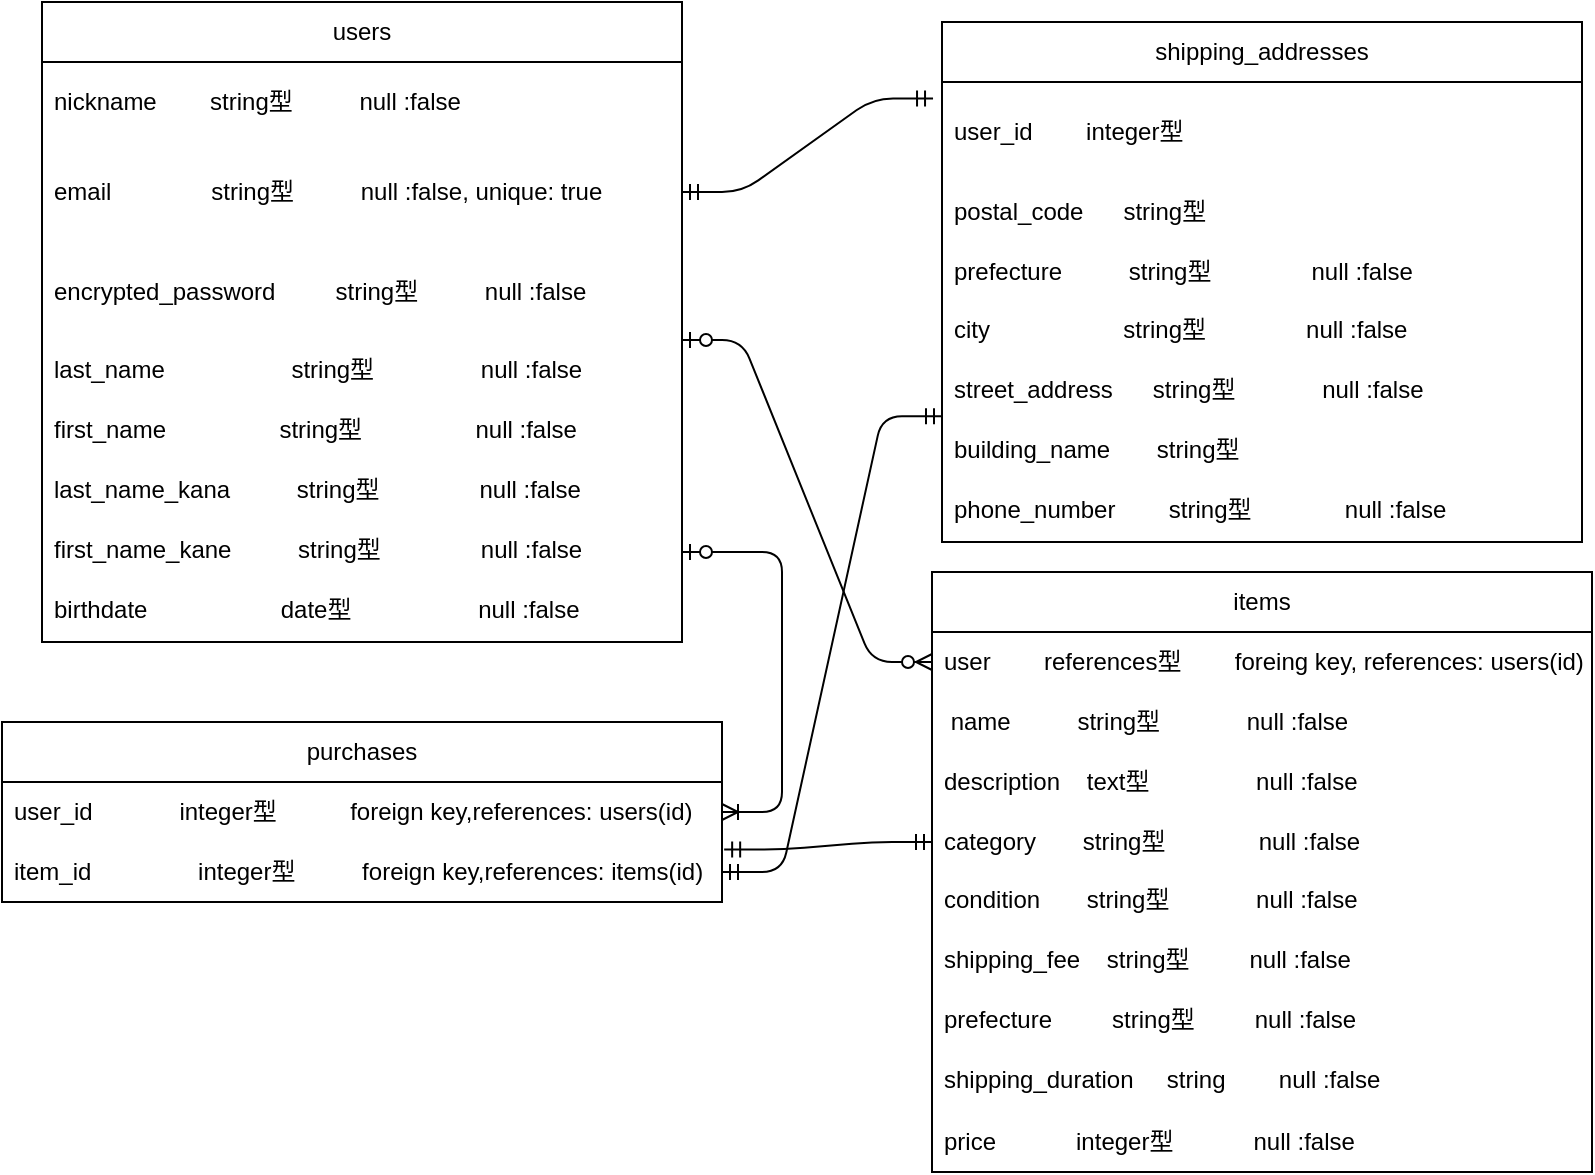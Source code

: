 <mxfile>
    <diagram id="t1-2r7Gye0JG3OHG7v47" name="ページ1">
        <mxGraphModel dx="716" dy="479" grid="1" gridSize="10" guides="1" tooltips="1" connect="1" arrows="1" fold="1" page="1" pageScale="1" pageWidth="827" pageHeight="1169" math="0" shadow="0">
            <root>
                <mxCell id="0"/>
                <mxCell id="1" parent="0"/>
                <mxCell id="iIUPyyHmebFowWRWXByO-1" value="users" style="swimlane;fontStyle=0;childLayout=stackLayout;horizontal=1;startSize=30;horizontalStack=0;resizeParent=1;resizeParentMax=0;resizeLast=0;collapsible=1;marginBottom=0;whiteSpace=wrap;html=1;" parent="1" vertex="1">
                    <mxGeometry x="40" y="90" width="320" height="320" as="geometry"/>
                </mxCell>
                <mxCell id="iIUPyyHmebFowWRWXByO-3" value="nickname&amp;nbsp; &amp;nbsp; &amp;nbsp; &amp;nbsp; string型&amp;nbsp; &amp;nbsp; &amp;nbsp; &amp;nbsp; &amp;nbsp; null :false" style="text;strokeColor=none;fillColor=none;align=left;verticalAlign=middle;spacingLeft=4;spacingRight=4;overflow=hidden;points=[[0,0.5],[1,0.5]];portConstraint=eastwest;rotatable=0;whiteSpace=wrap;html=1;" parent="iIUPyyHmebFowWRWXByO-1" vertex="1">
                    <mxGeometry y="30" width="320" height="40" as="geometry"/>
                </mxCell>
                <mxCell id="iIUPyyHmebFowWRWXByO-5" value="email&amp;nbsp; &amp;nbsp; &amp;nbsp; &amp;nbsp; &amp;nbsp; &amp;nbsp; &amp;nbsp; &amp;nbsp;string型&amp;nbsp; &amp;nbsp; &amp;nbsp; &amp;nbsp; &amp;nbsp; null :false, unique: true" style="text;strokeColor=none;fillColor=none;align=left;verticalAlign=middle;spacingLeft=4;spacingRight=4;overflow=hidden;points=[[0,0.5],[1,0.5]];portConstraint=eastwest;rotatable=0;whiteSpace=wrap;html=1;" parent="iIUPyyHmebFowWRWXByO-1" vertex="1">
                    <mxGeometry y="70" width="320" height="50" as="geometry"/>
                </mxCell>
                <mxCell id="iIUPyyHmebFowWRWXByO-6" value="encrypted_password&amp;nbsp; &amp;nbsp; &amp;nbsp; &amp;nbsp; &amp;nbsp;string型&amp;nbsp; &amp;nbsp; &amp;nbsp; &amp;nbsp; &amp;nbsp; null :false" style="text;strokeColor=none;fillColor=none;align=left;verticalAlign=middle;spacingLeft=4;spacingRight=4;overflow=hidden;points=[[0,0.5],[1,0.5]];portConstraint=eastwest;rotatable=0;whiteSpace=wrap;html=1;" parent="iIUPyyHmebFowWRWXByO-1" vertex="1">
                    <mxGeometry y="120" width="320" height="50" as="geometry"/>
                </mxCell>
                <mxCell id="2" value="last_name                   string型                null :false" style="text;strokeColor=none;fillColor=none;spacingLeft=4;spacingRight=4;overflow=hidden;rotatable=0;points=[[0,0.5],[1,0.5]];portConstraint=eastwest;fontSize=12;" parent="iIUPyyHmebFowWRWXByO-1" vertex="1">
                    <mxGeometry y="170" width="320" height="30" as="geometry"/>
                </mxCell>
                <mxCell id="3" value="first_name                 string型                 null :false" style="text;strokeColor=none;fillColor=none;spacingLeft=4;spacingRight=4;overflow=hidden;rotatable=0;points=[[0,0.5],[1,0.5]];portConstraint=eastwest;fontSize=12;" parent="iIUPyyHmebFowWRWXByO-1" vertex="1">
                    <mxGeometry y="200" width="320" height="30" as="geometry"/>
                </mxCell>
                <mxCell id="4" value="last_name_kana          string型               null :false" style="text;strokeColor=none;fillColor=none;spacingLeft=4;spacingRight=4;overflow=hidden;rotatable=0;points=[[0,0.5],[1,0.5]];portConstraint=eastwest;fontSize=12;" parent="iIUPyyHmebFowWRWXByO-1" vertex="1">
                    <mxGeometry y="230" width="320" height="30" as="geometry"/>
                </mxCell>
                <mxCell id="5" value="first_name_kane          string型               null :false" style="text;strokeColor=none;fillColor=none;spacingLeft=4;spacingRight=4;overflow=hidden;rotatable=0;points=[[0,0.5],[1,0.5]];portConstraint=eastwest;fontSize=12;" parent="iIUPyyHmebFowWRWXByO-1" vertex="1">
                    <mxGeometry y="260" width="320" height="30" as="geometry"/>
                </mxCell>
                <mxCell id="6" value="birthdate                    date型                   null :false" style="text;strokeColor=none;fillColor=none;spacingLeft=4;spacingRight=4;overflow=hidden;rotatable=0;points=[[0,0.5],[1,0.5]];portConstraint=eastwest;fontSize=12;" parent="iIUPyyHmebFowWRWXByO-1" vertex="1">
                    <mxGeometry y="290" width="320" height="30" as="geometry"/>
                </mxCell>
                <mxCell id="zZS-cUGNr6IUuFPSF_HT-1" value="items" style="swimlane;fontStyle=0;childLayout=stackLayout;horizontal=1;startSize=30;horizontalStack=0;resizeParent=1;resizeParentMax=0;resizeLast=0;collapsible=1;marginBottom=0;whiteSpace=wrap;html=1;" parent="1" vertex="1">
                    <mxGeometry x="485" y="375" width="330" height="300" as="geometry"/>
                </mxCell>
                <mxCell id="zZS-cUGNr6IUuFPSF_HT-3" value="user&amp;nbsp; &amp;nbsp; &amp;nbsp; &amp;nbsp; references型&amp;nbsp; &amp;nbsp; &amp;nbsp; &amp;nbsp; foreing key, references: users(id)" style="text;strokeColor=none;fillColor=none;align=left;verticalAlign=middle;spacingLeft=4;spacingRight=4;overflow=hidden;points=[[0,0.5],[1,0.5]];portConstraint=eastwest;rotatable=0;whiteSpace=wrap;html=1;" parent="zZS-cUGNr6IUuFPSF_HT-1" vertex="1">
                    <mxGeometry y="30" width="330" height="30" as="geometry"/>
                </mxCell>
                <mxCell id="zZS-cUGNr6IUuFPSF_HT-4" value="&amp;nbsp;name&amp;nbsp; &amp;nbsp; &amp;nbsp; &amp;nbsp; &amp;nbsp; string型&amp;nbsp; &amp;nbsp; &amp;nbsp; &amp;nbsp; &amp;nbsp; &amp;nbsp; &amp;nbsp;null :false" style="text;strokeColor=none;fillColor=none;align=left;verticalAlign=middle;spacingLeft=4;spacingRight=4;overflow=hidden;points=[[0,0.5],[1,0.5]];portConstraint=eastwest;rotatable=0;whiteSpace=wrap;html=1;" parent="zZS-cUGNr6IUuFPSF_HT-1" vertex="1">
                    <mxGeometry y="60" width="330" height="30" as="geometry"/>
                </mxCell>
                <mxCell id="zZS-cUGNr6IUuFPSF_HT-9" value="description&amp;nbsp; &amp;nbsp; text型&amp;nbsp; &amp;nbsp; &amp;nbsp; &amp;nbsp; &amp;nbsp; &amp;nbsp; &amp;nbsp; &amp;nbsp; null :false" style="text;strokeColor=none;fillColor=none;align=left;verticalAlign=middle;spacingLeft=4;spacingRight=4;overflow=hidden;points=[[0,0.5],[1,0.5]];portConstraint=eastwest;rotatable=0;whiteSpace=wrap;html=1;" parent="zZS-cUGNr6IUuFPSF_HT-1" vertex="1">
                    <mxGeometry y="90" width="330" height="30" as="geometry"/>
                </mxCell>
                <mxCell id="zZS-cUGNr6IUuFPSF_HT-12" value="category&amp;nbsp; &amp;nbsp; &amp;nbsp; &amp;nbsp;string型&amp;nbsp; &amp;nbsp; &amp;nbsp; &amp;nbsp; &amp;nbsp; &amp;nbsp; &amp;nbsp; null :false" style="text;strokeColor=none;fillColor=none;align=left;verticalAlign=middle;spacingLeft=4;spacingRight=4;overflow=hidden;points=[[0,0.5],[1,0.5]];portConstraint=eastwest;rotatable=0;whiteSpace=wrap;html=1;" parent="zZS-cUGNr6IUuFPSF_HT-1" vertex="1">
                    <mxGeometry y="120" width="330" height="30" as="geometry"/>
                </mxCell>
                <mxCell id="16" value="condition       string型             null :false" style="text;strokeColor=none;fillColor=none;spacingLeft=4;spacingRight=4;overflow=hidden;rotatable=0;points=[[0,0.5],[1,0.5]];portConstraint=eastwest;fontSize=12;" vertex="1" parent="zZS-cUGNr6IUuFPSF_HT-1">
                    <mxGeometry y="150" width="330" height="30" as="geometry"/>
                </mxCell>
                <mxCell id="17" value="shipping_fee    string型         null :false" style="text;strokeColor=none;fillColor=none;spacingLeft=4;spacingRight=4;overflow=hidden;rotatable=0;points=[[0,0.5],[1,0.5]];portConstraint=eastwest;fontSize=12;" vertex="1" parent="zZS-cUGNr6IUuFPSF_HT-1">
                    <mxGeometry y="180" width="330" height="30" as="geometry"/>
                </mxCell>
                <mxCell id="19" value="prefecture         string型         null :false" style="text;strokeColor=none;fillColor=none;spacingLeft=4;spacingRight=4;overflow=hidden;rotatable=0;points=[[0,0.5],[1,0.5]];portConstraint=eastwest;fontSize=12;" vertex="1" parent="zZS-cUGNr6IUuFPSF_HT-1">
                    <mxGeometry y="210" width="330" height="30" as="geometry"/>
                </mxCell>
                <mxCell id="18" value="shipping_duration     string        null :false" style="text;strokeColor=none;fillColor=none;spacingLeft=4;spacingRight=4;overflow=hidden;rotatable=0;points=[[0,0.5],[1,0.5]];portConstraint=eastwest;fontSize=12;" vertex="1" parent="zZS-cUGNr6IUuFPSF_HT-1">
                    <mxGeometry y="240" width="330" height="30" as="geometry"/>
                </mxCell>
                <mxCell id="zZS-cUGNr6IUuFPSF_HT-11" value="price&amp;nbsp; &amp;nbsp; &amp;nbsp; &amp;nbsp; &amp;nbsp; &amp;nbsp; integer型&amp;nbsp; &amp;nbsp; &amp;nbsp; &amp;nbsp; &amp;nbsp; &amp;nbsp; null :false" style="text;strokeColor=none;fillColor=none;align=left;verticalAlign=middle;spacingLeft=4;spacingRight=4;overflow=hidden;points=[[0,0.5],[1,0.5]];portConstraint=eastwest;rotatable=0;whiteSpace=wrap;html=1;" parent="zZS-cUGNr6IUuFPSF_HT-1" vertex="1">
                    <mxGeometry y="270" width="330" height="30" as="geometry"/>
                </mxCell>
                <mxCell id="zZS-cUGNr6IUuFPSF_HT-14" value="purchases" style="swimlane;fontStyle=0;childLayout=stackLayout;horizontal=1;startSize=30;horizontalStack=0;resizeParent=1;resizeParentMax=0;resizeLast=0;collapsible=1;marginBottom=0;whiteSpace=wrap;html=1;" parent="1" vertex="1">
                    <mxGeometry x="20" y="450" width="360" height="90" as="geometry"/>
                </mxCell>
                <mxCell id="zZS-cUGNr6IUuFPSF_HT-16" value="user_id&amp;nbsp; &amp;nbsp; &amp;nbsp; &amp;nbsp; &amp;nbsp; &amp;nbsp; &amp;nbsp;integer型&amp;nbsp; &amp;nbsp; &amp;nbsp; &amp;nbsp; &amp;nbsp; &amp;nbsp;foreign key,references: users(id)" style="text;strokeColor=none;fillColor=none;align=left;verticalAlign=middle;spacingLeft=4;spacingRight=4;overflow=hidden;points=[[0,0.5],[1,0.5]];portConstraint=eastwest;rotatable=0;whiteSpace=wrap;html=1;" parent="zZS-cUGNr6IUuFPSF_HT-14" vertex="1">
                    <mxGeometry y="30" width="360" height="30" as="geometry"/>
                </mxCell>
                <mxCell id="zZS-cUGNr6IUuFPSF_HT-17" value="item_id&amp;nbsp; &amp;nbsp; &amp;nbsp; &amp;nbsp; &amp;nbsp; &amp;nbsp; &amp;nbsp; &amp;nbsp; integer型&amp;nbsp; &amp;nbsp; &amp;nbsp; &amp;nbsp; &amp;nbsp; foreign key,references: items(id)" style="text;strokeColor=none;fillColor=none;align=left;verticalAlign=middle;spacingLeft=4;spacingRight=4;overflow=hidden;points=[[0,0.5],[1,0.5]];portConstraint=eastwest;rotatable=0;whiteSpace=wrap;html=1;" parent="zZS-cUGNr6IUuFPSF_HT-14" vertex="1">
                    <mxGeometry y="60" width="360" height="30" as="geometry"/>
                </mxCell>
                <mxCell id="zZS-cUGNr6IUuFPSF_HT-22" value="shipping_addresses" style="swimlane;fontStyle=0;childLayout=stackLayout;horizontal=1;startSize=30;horizontalStack=0;resizeParent=1;resizeParentMax=0;resizeLast=0;collapsible=1;marginBottom=0;whiteSpace=wrap;html=1;" parent="1" vertex="1">
                    <mxGeometry x="490" y="100" width="320" height="260" as="geometry"/>
                </mxCell>
                <mxCell id="zZS-cUGNr6IUuFPSF_HT-24" value="user_id&amp;nbsp; &amp;nbsp; &amp;nbsp; &amp;nbsp; integer型&amp;nbsp; &amp;nbsp;&amp;nbsp;" style="text;strokeColor=none;fillColor=none;align=left;verticalAlign=middle;spacingLeft=4;spacingRight=4;overflow=hidden;points=[[0,0.5],[1,0.5]];portConstraint=eastwest;rotatable=0;whiteSpace=wrap;html=1;" parent="zZS-cUGNr6IUuFPSF_HT-22" vertex="1">
                    <mxGeometry y="30" width="320" height="50" as="geometry"/>
                </mxCell>
                <mxCell id="zZS-cUGNr6IUuFPSF_HT-26" value="postal_code&amp;nbsp; &amp;nbsp; &amp;nbsp; string型" style="text;strokeColor=none;fillColor=none;align=left;verticalAlign=middle;spacingLeft=4;spacingRight=4;overflow=hidden;points=[[0,0.5],[1,0.5]];portConstraint=eastwest;rotatable=0;whiteSpace=wrap;html=1;" parent="zZS-cUGNr6IUuFPSF_HT-22" vertex="1">
                    <mxGeometry y="80" width="320" height="30" as="geometry"/>
                </mxCell>
                <mxCell id="zZS-cUGNr6IUuFPSF_HT-25" value="prefecture&amp;nbsp; &amp;nbsp; &amp;nbsp; &amp;nbsp; &amp;nbsp; string型&amp;nbsp; &amp;nbsp; &amp;nbsp; &amp;nbsp; &amp;nbsp; &amp;nbsp; &amp;nbsp; &amp;nbsp;null :false" style="text;strokeColor=none;fillColor=none;align=left;verticalAlign=middle;spacingLeft=4;spacingRight=4;overflow=hidden;points=[[0,0.5],[1,0.5]];portConstraint=eastwest;rotatable=0;whiteSpace=wrap;html=1;" parent="zZS-cUGNr6IUuFPSF_HT-22" vertex="1">
                    <mxGeometry y="110" width="320" height="30" as="geometry"/>
                </mxCell>
                <mxCell id="7" value="city                    string型               null :false" style="text;strokeColor=none;fillColor=none;spacingLeft=4;spacingRight=4;overflow=hidden;rotatable=0;points=[[0,0.5],[1,0.5]];portConstraint=eastwest;fontSize=12;" parent="zZS-cUGNr6IUuFPSF_HT-22" vertex="1">
                    <mxGeometry y="140" width="320" height="30" as="geometry"/>
                </mxCell>
                <mxCell id="9" value="street_address      string型             null :false" style="text;strokeColor=none;fillColor=none;spacingLeft=4;spacingRight=4;overflow=hidden;rotatable=0;points=[[0,0.5],[1,0.5]];portConstraint=eastwest;fontSize=12;" parent="zZS-cUGNr6IUuFPSF_HT-22" vertex="1">
                    <mxGeometry y="170" width="320" height="30" as="geometry"/>
                </mxCell>
                <mxCell id="10" value="building_name       string型        " style="text;strokeColor=none;fillColor=none;spacingLeft=4;spacingRight=4;overflow=hidden;rotatable=0;points=[[0,0.5],[1,0.5]];portConstraint=eastwest;fontSize=12;" parent="zZS-cUGNr6IUuFPSF_HT-22" vertex="1">
                    <mxGeometry y="200" width="320" height="30" as="geometry"/>
                </mxCell>
                <mxCell id="8" value="phone_number        string型              null :false" style="text;strokeColor=none;fillColor=none;spacingLeft=4;spacingRight=4;overflow=hidden;rotatable=0;points=[[0,0.5],[1,0.5]];portConstraint=eastwest;fontSize=12;" parent="zZS-cUGNr6IUuFPSF_HT-22" vertex="1">
                    <mxGeometry y="230" width="320" height="30" as="geometry"/>
                </mxCell>
                <mxCell id="11" value="" style="edgeStyle=entityRelationEdgeStyle;fontSize=12;html=1;endArrow=ERzeroToMany;startArrow=ERzeroToOne;entryX=0;entryY=0.5;entryDx=0;entryDy=0;" parent="1" target="zZS-cUGNr6IUuFPSF_HT-3" edge="1">
                    <mxGeometry width="100" height="100" relative="1" as="geometry">
                        <mxPoint x="360" y="259" as="sourcePoint"/>
                        <mxPoint x="420" y="250" as="targetPoint"/>
                    </mxGeometry>
                </mxCell>
                <mxCell id="12" value="" style="edgeStyle=entityRelationEdgeStyle;fontSize=12;html=1;endArrow=ERoneToMany;startArrow=ERzeroToOne;exitX=1;exitY=0.5;exitDx=0;exitDy=0;" parent="1" source="5" target="zZS-cUGNr6IUuFPSF_HT-14" edge="1">
                    <mxGeometry width="100" height="100" relative="1" as="geometry">
                        <mxPoint x="380" y="370" as="sourcePoint"/>
                        <mxPoint x="20" y="510" as="targetPoint"/>
                    </mxGeometry>
                </mxCell>
                <mxCell id="13" value="" style="edgeStyle=entityRelationEdgeStyle;fontSize=12;html=1;endArrow=ERmandOne;startArrow=ERmandOne;exitX=1;exitY=0.5;exitDx=0;exitDy=0;entryX=-0.014;entryY=0.164;entryDx=0;entryDy=0;entryPerimeter=0;" parent="1" source="iIUPyyHmebFowWRWXByO-5" target="zZS-cUGNr6IUuFPSF_HT-24" edge="1">
                    <mxGeometry width="100" height="100" relative="1" as="geometry">
                        <mxPoint x="530" y="370" as="sourcePoint"/>
                        <mxPoint x="630" y="270" as="targetPoint"/>
                    </mxGeometry>
                </mxCell>
                <mxCell id="14" value="" style="edgeStyle=entityRelationEdgeStyle;fontSize=12;html=1;endArrow=ERmandOne;startArrow=ERmandOne;entryX=0;entryY=0.5;entryDx=0;entryDy=0;exitX=1.003;exitY=0.124;exitDx=0;exitDy=0;exitPerimeter=0;" parent="1" source="zZS-cUGNr6IUuFPSF_HT-17" edge="1">
                    <mxGeometry width="100" height="100" relative="1" as="geometry">
                        <mxPoint x="380" y="555" as="sourcePoint"/>
                        <mxPoint x="485" y="510" as="targetPoint"/>
                    </mxGeometry>
                </mxCell>
                <mxCell id="15" value="" style="edgeStyle=entityRelationEdgeStyle;fontSize=12;html=1;endArrow=ERmandOne;startArrow=ERmandOne;entryX=0;entryY=-0.095;entryDx=0;entryDy=0;entryPerimeter=0;exitX=1;exitY=0.5;exitDx=0;exitDy=0;" parent="1" source="zZS-cUGNr6IUuFPSF_HT-17" target="10" edge="1">
                    <mxGeometry width="100" height="100" relative="1" as="geometry">
                        <mxPoint x="390" y="540" as="sourcePoint"/>
                        <mxPoint x="570" y="330" as="targetPoint"/>
                    </mxGeometry>
                </mxCell>
            </root>
        </mxGraphModel>
    </diagram>
    <diagram id="Q_fPDGpRA5xcYw0-9EsA" name="ページ2">
        <mxGraphModel dx="322" dy="467" grid="1" gridSize="10" guides="1" tooltips="1" connect="1" arrows="1" fold="1" page="1" pageScale="1" pageWidth="827" pageHeight="1169" math="0" shadow="0">
            <root>
                <mxCell id="0"/>
                <mxCell id="1" parent="0"/>
            </root>
        </mxGraphModel>
    </diagram>
</mxfile>